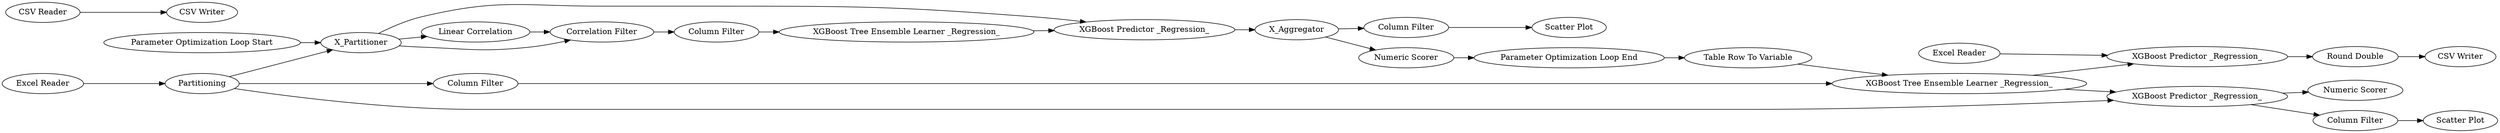 digraph {
	409 [label="Column Filter"]
	418 [label="Excel Reader"]
	423 [label=Partitioning]
	425 [label="XGBoost Predictor _Regression_"]
	430 [label="Column Filter"]
	431 [label="Column Filter"]
	434 [label="Parameter Optimization Loop Start"]
	435 [label="Parameter Optimization Loop End"]
	436 [label="Table Row To Variable"]
	444 [label="CSV Writer"]
	470 [label="Excel Reader"]
	471 [label="XGBoost Predictor _Regression_"]
	472 [label="Numeric Scorer"]
	473 [label="CSV Writer"]
	474 [label=X_Partitioner]
	475 [label="XGBoost Tree Ensemble Learner _Regression_"]
	477 [label="CSV Reader"]
	478 [label="XGBoost Predictor _Regression_"]
	479 [label="XGBoost Tree Ensemble Learner _Regression_"]
	481 [label=X_Aggregator]
	482 [label="Column Filter"]
	483 [label="Scatter Plot"]
	485 [label="Scatter Plot"]
	486 [label="Round Double"]
	487 [label="Numeric Scorer"]
	488 [label="Linear Correlation"]
	489 [label="Correlation Filter"]
	409 -> 483
	418 -> 423
	423 -> 431
	423 -> 478
	423 -> 474
	425 -> 481
	430 -> 475
	431 -> 479
	434 -> 474
	435 -> 436
	436 -> 479
	470 -> 471
	471 -> 486
	474 -> 488
	474 -> 425
	474 -> 489
	475 -> 425
	477 -> 473
	478 -> 472
	478 -> 482
	479 -> 478
	479 -> 471
	481 -> 487
	481 -> 409
	482 -> 485
	486 -> 444
	487 -> 435
	488 -> 489
	489 -> 430
	rankdir=LR
}
